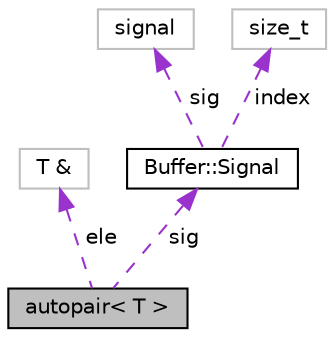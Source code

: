digraph "autopair&lt; T &gt;"
{
 // INTERACTIVE_SVG=YES
  bgcolor="transparent";
  edge [fontname="Helvetica",fontsize="10",labelfontname="Helvetica",labelfontsize="10"];
  node [fontname="Helvetica",fontsize="10",shape=record];
  Node1 [label="autopair\< T \>",height=0.2,width=0.4,color="black", fillcolor="grey75", style="filled", fontcolor="black"];
  Node2 -> Node1 [dir="back",color="darkorchid3",fontsize="10",style="dashed",label=" ele" ,fontname="Helvetica"];
  Node2 [label="T &",height=0.2,width=0.4,color="grey75"];
  Node3 -> Node1 [dir="back",color="darkorchid3",fontsize="10",style="dashed",label=" sig" ,fontname="Helvetica"];
  Node3 [label="Buffer::Signal",height=0.2,width=0.4,color="black",URL="$struct_buffer_1_1_signal.html"];
  Node4 -> Node3 [dir="back",color="darkorchid3",fontsize="10",style="dashed",label=" sig" ,fontname="Helvetica"];
  Node4 [label="signal",height=0.2,width=0.4,color="grey75"];
  Node5 -> Node3 [dir="back",color="darkorchid3",fontsize="10",style="dashed",label=" index" ,fontname="Helvetica"];
  Node5 [label="size_t",height=0.2,width=0.4,color="grey75"];
}
